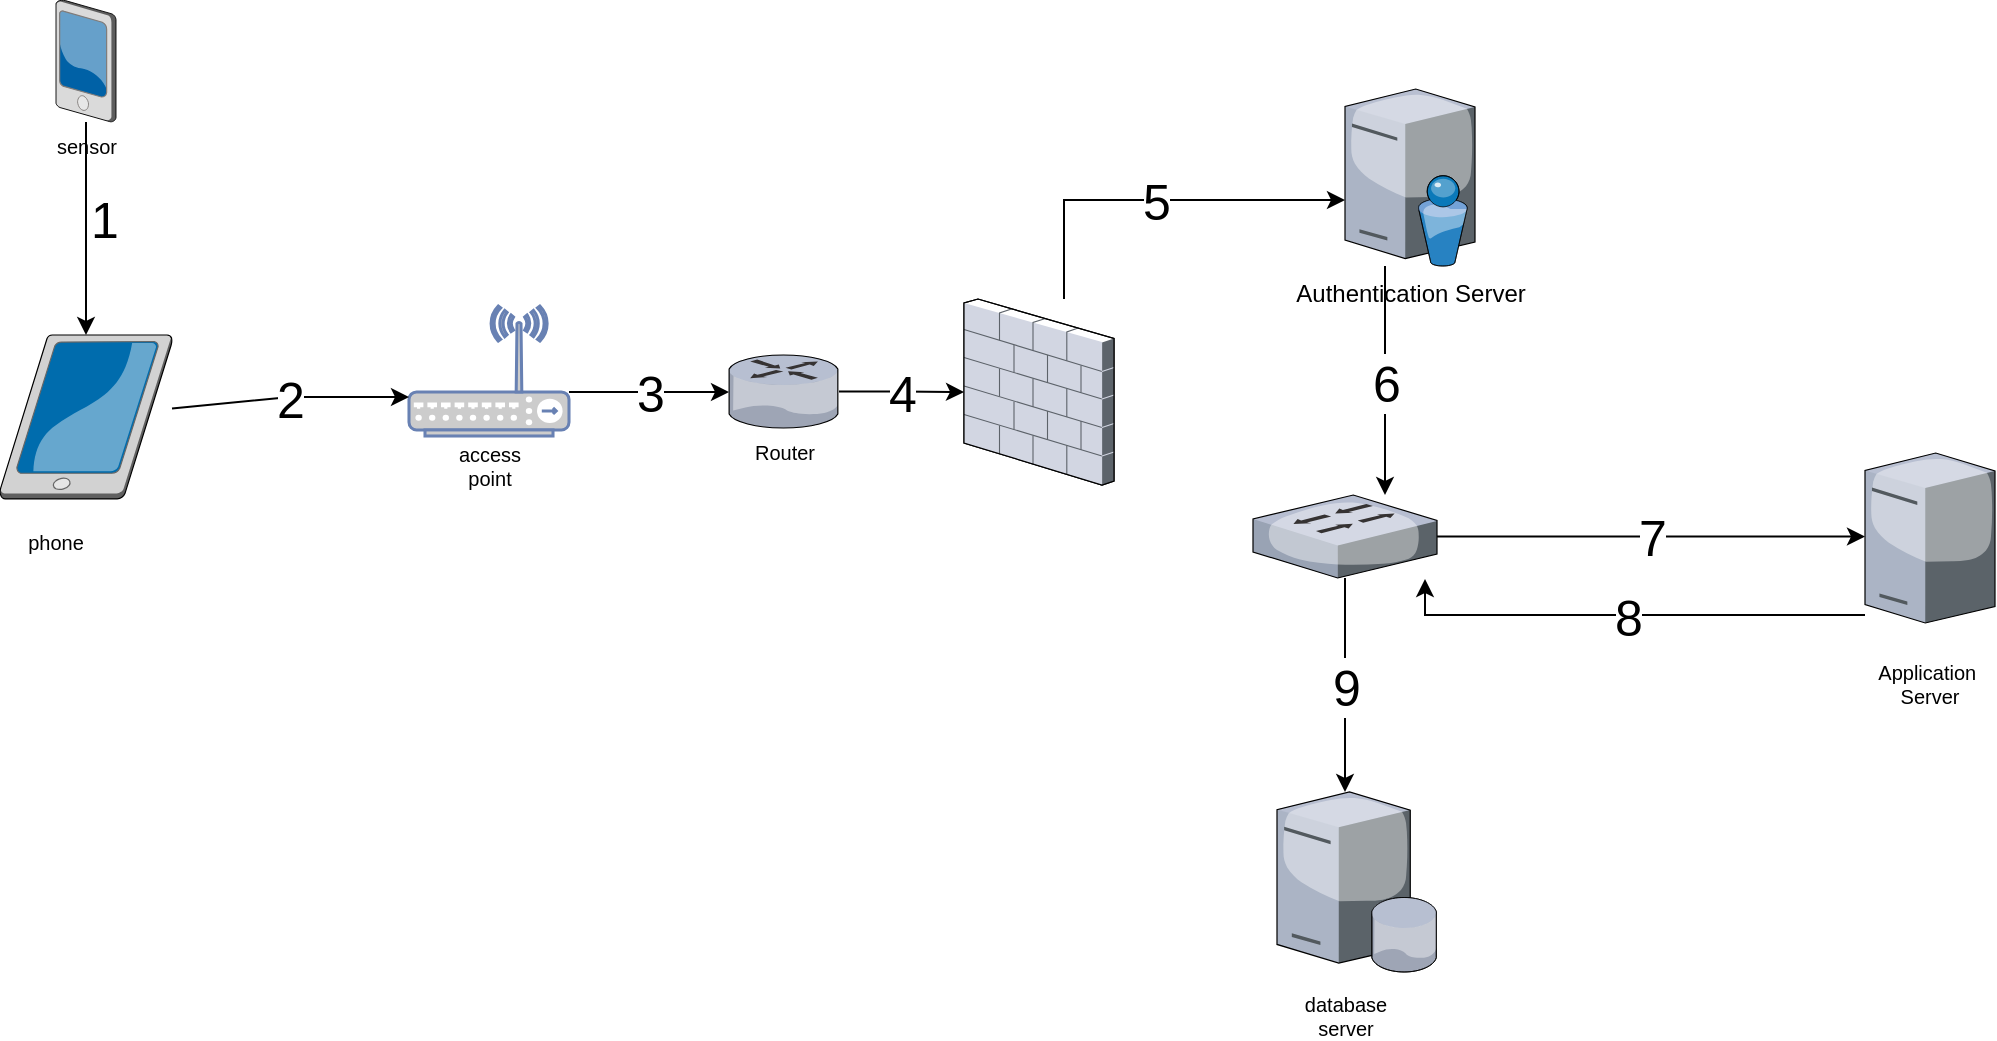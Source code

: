 <mxfile version="10.6.7" type="github"><diagram id="OKrDM6Pvpi5ip5E26MO7" name="Page-1"><mxGraphModel dx="1603" dy="976" grid="1" gridSize="10" guides="1" tooltips="1" connect="1" arrows="1" fold="1" page="1" pageScale="1" pageWidth="827" pageHeight="1169" math="0" shadow="0"><root><mxCell id="0"/><mxCell id="1" parent="0"/><mxCell id="6H9oem5jb1k2q7Xv3PZw-5" value="" style="verticalLabelPosition=bottom;aspect=fixed;html=1;verticalAlign=top;strokeColor=none;align=center;outlineConnect=0;shape=mxgraph.citrix.firewall;" vertex="1" parent="1"><mxGeometry x="650" y="289.5" width="75" height="93" as="geometry"/></mxCell><mxCell id="6H9oem5jb1k2q7Xv3PZw-55" value="6" style="edgeStyle=orthogonalEdgeStyle;rounded=0;orthogonalLoop=1;jettySize=auto;html=1;fontSize=25;" edge="1" parent="1" source="6H9oem5jb1k2q7Xv3PZw-9" target="6H9oem5jb1k2q7Xv3PZw-57"><mxGeometry relative="1" as="geometry"><Array as="points"><mxPoint x="860.5" y="287.5"/><mxPoint x="860.5" y="287.5"/></Array></mxGeometry></mxCell><mxCell id="6H9oem5jb1k2q7Xv3PZw-9" value="Authentication Server" style="verticalLabelPosition=bottom;aspect=fixed;html=1;verticalAlign=top;strokeColor=none;align=center;outlineConnect=0;shape=mxgraph.citrix.directory_server;" vertex="1" parent="1"><mxGeometry x="840.5" y="184.5" width="65" height="88.5" as="geometry"/></mxCell><mxCell id="6H9oem5jb1k2q7Xv3PZw-21" value="5" style="edgeStyle=orthogonalEdgeStyle;rounded=0;orthogonalLoop=1;jettySize=auto;html=1;fontSize=25;" edge="1" parent="1" source="6H9oem5jb1k2q7Xv3PZw-5" target="6H9oem5jb1k2q7Xv3PZw-9"><mxGeometry relative="1" as="geometry"><mxPoint x="738" y="559.5" as="targetPoint"/><mxPoint x="840" y="320" as="sourcePoint"/><Array as="points"><mxPoint x="700" y="240"/></Array></mxGeometry></mxCell><mxCell id="6H9oem5jb1k2q7Xv3PZw-50" value="3" style="edgeStyle=orthogonalEdgeStyle;rounded=0;orthogonalLoop=1;jettySize=auto;html=1;fontSize=25;" edge="1" parent="1" source="6H9oem5jb1k2q7Xv3PZw-41" target="6H9oem5jb1k2q7Xv3PZw-44"><mxGeometry relative="1" as="geometry"><Array as="points"><mxPoint x="470" y="336"/><mxPoint x="470" y="336"/></Array></mxGeometry></mxCell><mxCell id="6H9oem5jb1k2q7Xv3PZw-41" value="" style="fontColor=#0066CC;verticalAlign=top;verticalLabelPosition=bottom;labelPosition=center;align=center;html=1;outlineConnect=0;fillColor=#CCCCCC;strokeColor=#6881B3;gradientColor=none;gradientDirection=north;strokeWidth=2;shape=mxgraph.networks.wireless_hub;" vertex="1" parent="1"><mxGeometry x="372.5" y="293" width="80" height="65" as="geometry"/></mxCell><mxCell id="6H9oem5jb1k2q7Xv3PZw-48" value="1" style="edgeStyle=orthogonalEdgeStyle;rounded=0;orthogonalLoop=1;jettySize=auto;html=1;fontSize=25;" edge="1" parent="1" source="6H9oem5jb1k2q7Xv3PZw-42" target="6H9oem5jb1k2q7Xv3PZw-43"><mxGeometry x="-0.098" y="9" relative="1" as="geometry"><mxPoint as="offset"/></mxGeometry></mxCell><mxCell id="6H9oem5jb1k2q7Xv3PZw-42" value="sensor" style="verticalLabelPosition=bottom;aspect=fixed;html=1;verticalAlign=top;strokeColor=none;align=center;outlineConnect=0;shape=mxgraph.citrix.pda;fontSize=10;" vertex="1" parent="1"><mxGeometry x="196" y="140" width="30" height="61" as="geometry"/></mxCell><mxCell id="6H9oem5jb1k2q7Xv3PZw-49" value="2" style="edgeStyle=orthogonalEdgeStyle;rounded=0;orthogonalLoop=1;jettySize=auto;html=1;entryX=0;entryY=0.7;entryDx=0;entryDy=0;entryPerimeter=0;fontSize=25;" edge="1" parent="1" source="6H9oem5jb1k2q7Xv3PZw-43" target="6H9oem5jb1k2q7Xv3PZw-41"><mxGeometry relative="1" as="geometry"><Array as="points"><mxPoint x="313" y="339"/></Array></mxGeometry></mxCell><mxCell id="6H9oem5jb1k2q7Xv3PZw-43" value="" style="verticalLabelPosition=bottom;aspect=fixed;html=1;verticalAlign=top;strokeColor=none;align=center;outlineConnect=0;shape=mxgraph.citrix.tablet_2;fontSize=25;rotation=90;" vertex="1" parent="1"><mxGeometry x="170" y="305.5" width="82" height="86" as="geometry"/></mxCell><mxCell id="6H9oem5jb1k2q7Xv3PZw-51" value="4" style="edgeStyle=orthogonalEdgeStyle;rounded=0;orthogonalLoop=1;jettySize=auto;html=1;fontSize=25;" edge="1" parent="1" source="6H9oem5jb1k2q7Xv3PZw-44" target="6H9oem5jb1k2q7Xv3PZw-5"><mxGeometry relative="1" as="geometry"/></mxCell><mxCell id="6H9oem5jb1k2q7Xv3PZw-44" value="Router" style="verticalLabelPosition=bottom;aspect=fixed;html=1;verticalAlign=top;strokeColor=none;align=center;outlineConnect=0;shape=mxgraph.citrix.router;fontSize=10;" vertex="1" parent="1"><mxGeometry x="532.5" y="317.5" width="55" height="36.5" as="geometry"/></mxCell><mxCell id="6H9oem5jb1k2q7Xv3PZw-52" value="" style="group" vertex="1" connectable="0" parent="1"><mxGeometry x="1100.5" y="366.5" width="65" height="125.5" as="geometry"/></mxCell><mxCell id="6H9oem5jb1k2q7Xv3PZw-53" value="" style="verticalLabelPosition=bottom;aspect=fixed;html=1;verticalAlign=top;strokeColor=none;align=center;outlineConnect=0;shape=mxgraph.citrix.license_server;fillColor=#ffffff;fontSize=20;" vertex="1" parent="6H9oem5jb1k2q7Xv3PZw-52"><mxGeometry width="65" height="85" as="geometry"/></mxCell><mxCell id="6H9oem5jb1k2q7Xv3PZw-54" value="Application&amp;nbsp;&lt;br style=&quot;font-size: 10px;&quot;&gt;Server&lt;br style=&quot;font-size: 10px;&quot;&gt;" style="text;html=1;strokeColor=none;fillColor=none;align=center;verticalAlign=middle;whiteSpace=wrap;rounded=0;fontSize=10;" vertex="1" parent="6H9oem5jb1k2q7Xv3PZw-52"><mxGeometry x="12.5" y="105.5" width="40" height="20" as="geometry"/></mxCell><mxCell id="6H9oem5jb1k2q7Xv3PZw-56" value="8" style="edgeStyle=orthogonalEdgeStyle;rounded=0;orthogonalLoop=1;jettySize=auto;html=1;fontSize=25;" edge="1" parent="1" source="6H9oem5jb1k2q7Xv3PZw-53"><mxGeometry relative="1" as="geometry"><mxPoint x="1133.5" y="497.5" as="sourcePoint"/><mxPoint x="880.5" y="429.5" as="targetPoint"/><Array as="points"><mxPoint x="880.5" y="447.5"/></Array></mxGeometry></mxCell><mxCell id="6H9oem5jb1k2q7Xv3PZw-58" value="7" style="edgeStyle=orthogonalEdgeStyle;rounded=0;orthogonalLoop=1;jettySize=auto;html=1;fontSize=25;" edge="1" parent="1" source="6H9oem5jb1k2q7Xv3PZw-57" target="6H9oem5jb1k2q7Xv3PZw-53"><mxGeometry relative="1" as="geometry"><Array as="points"><mxPoint x="1020.5" y="407.5"/><mxPoint x="1020.5" y="407.5"/></Array></mxGeometry></mxCell><mxCell id="6H9oem5jb1k2q7Xv3PZw-67" value="9" style="edgeStyle=orthogonalEdgeStyle;rounded=0;orthogonalLoop=1;jettySize=auto;html=1;fontSize=25;" edge="1" parent="1" source="6H9oem5jb1k2q7Xv3PZw-57" target="6H9oem5jb1k2q7Xv3PZw-66"><mxGeometry relative="1" as="geometry"><Array as="points"><mxPoint x="840.5" y="447.5"/><mxPoint x="840.5" y="447.5"/></Array></mxGeometry></mxCell><mxCell id="6H9oem5jb1k2q7Xv3PZw-57" value="" style="verticalLabelPosition=bottom;aspect=fixed;html=1;verticalAlign=top;strokeColor=none;align=center;outlineConnect=0;shape=mxgraph.citrix.switch;fontSize=10;" vertex="1" parent="1"><mxGeometry x="794.5" y="387.5" width="92" height="41.5" as="geometry"/></mxCell><mxCell id="6H9oem5jb1k2q7Xv3PZw-66" value="" style="verticalLabelPosition=bottom;aspect=fixed;html=1;verticalAlign=top;strokeColor=none;align=center;outlineConnect=0;shape=mxgraph.citrix.database_server;fontSize=10;" vertex="1" parent="1"><mxGeometry x="806.5" y="536" width="80" height="90" as="geometry"/></mxCell><mxCell id="6H9oem5jb1k2q7Xv3PZw-87" value="phone" style="text;html=1;strokeColor=none;fillColor=none;align=center;verticalAlign=middle;whiteSpace=wrap;rounded=0;fontSize=10;" vertex="1" parent="1"><mxGeometry x="176" y="401" width="40" height="20" as="geometry"/></mxCell><mxCell id="6H9oem5jb1k2q7Xv3PZw-88" value="access point" style="text;html=1;strokeColor=none;fillColor=none;align=center;verticalAlign=middle;whiteSpace=wrap;rounded=0;fontSize=10;" vertex="1" parent="1"><mxGeometry x="392.5" y="362.5" width="40" height="20" as="geometry"/></mxCell><mxCell id="6H9oem5jb1k2q7Xv3PZw-89" value="database&lt;br&gt;server" style="text;html=1;strokeColor=none;fillColor=none;align=center;verticalAlign=middle;whiteSpace=wrap;rounded=0;fontSize=10;" vertex="1" parent="1"><mxGeometry x="820.5" y="637.5" width="40" height="20" as="geometry"/></mxCell></root></mxGraphModel></diagram></mxfile>